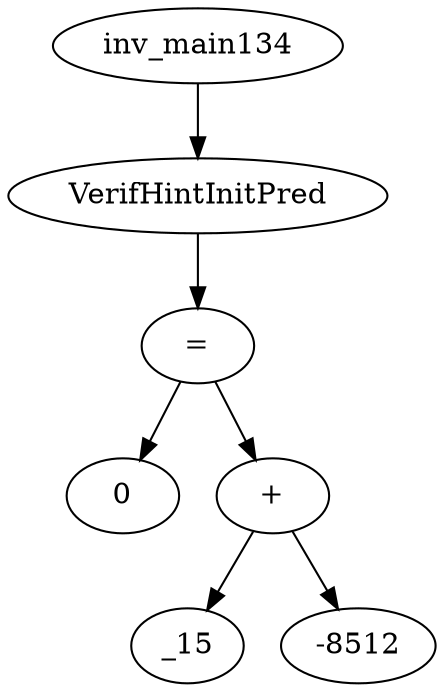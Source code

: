 digraph dag {
0 [label="inv_main134"];
1 [label="VerifHintInitPred"];
2 [label="="];
3 [label="0"];
4 [label="+"];
5 [label="_15"];
6 [label="-8512"];
0->1
1->2
2->4
2 -> 3
4->6
4 -> 5
}
